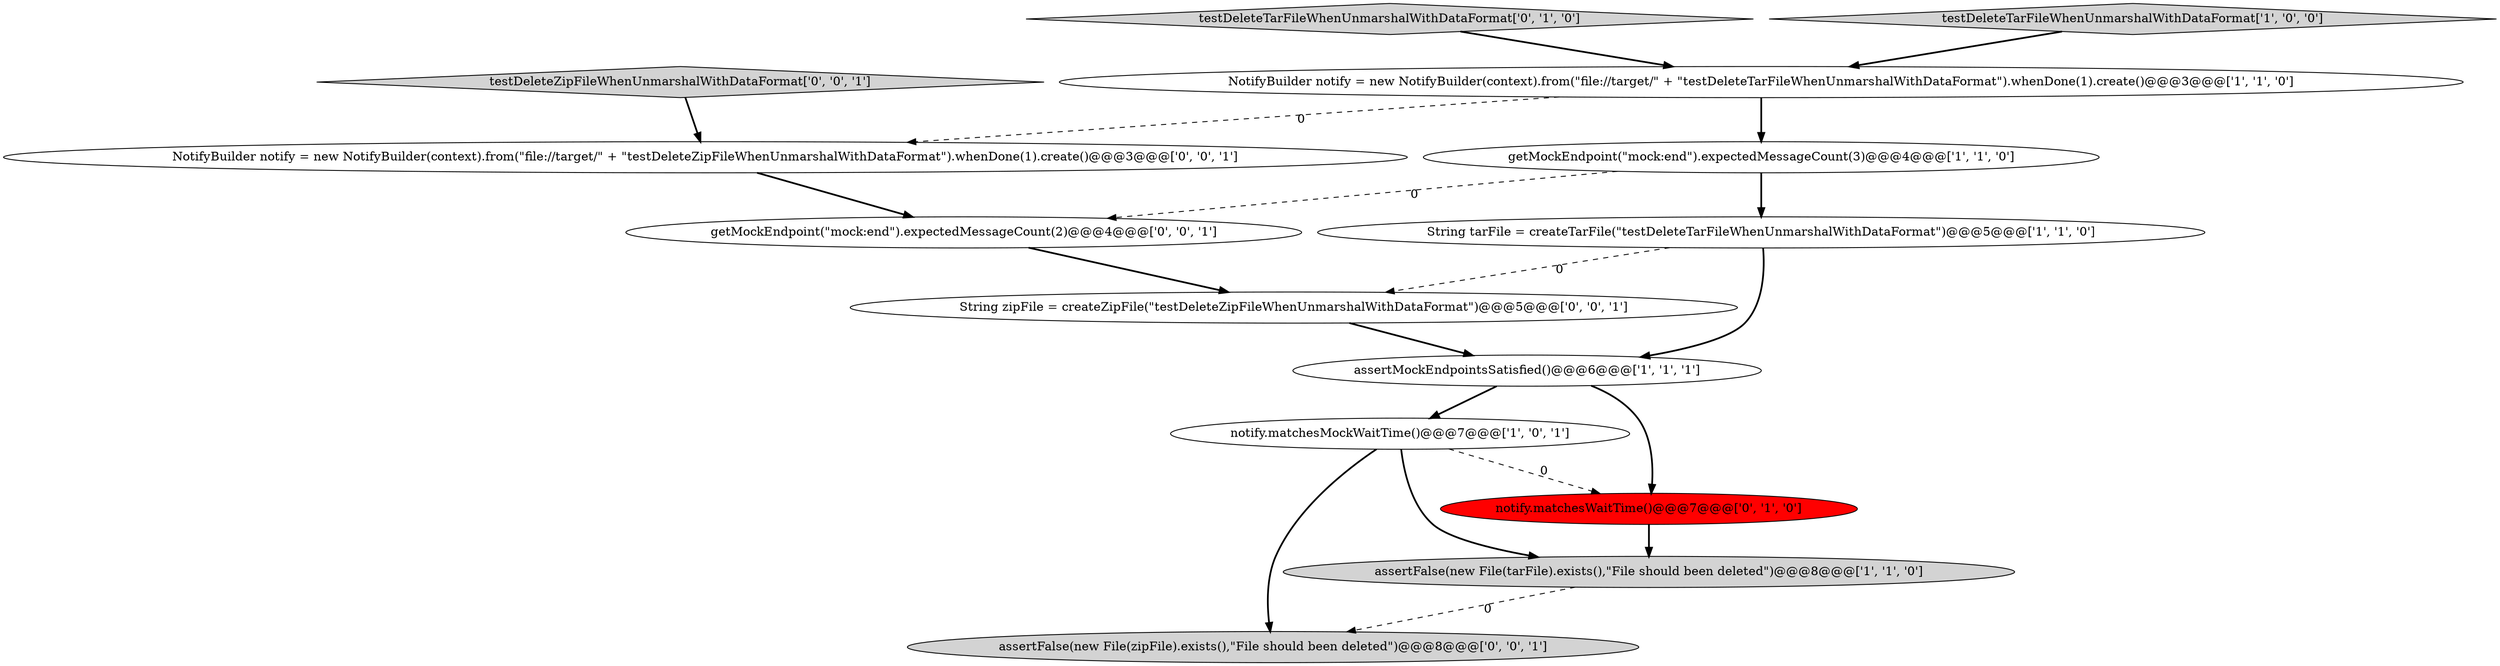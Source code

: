 digraph {
8 [style = filled, label = "testDeleteTarFileWhenUnmarshalWithDataFormat['0', '1', '0']", fillcolor = lightgray, shape = diamond image = "AAA0AAABBB2BBB"];
2 [style = filled, label = "testDeleteTarFileWhenUnmarshalWithDataFormat['1', '0', '0']", fillcolor = lightgray, shape = diamond image = "AAA0AAABBB1BBB"];
4 [style = filled, label = "assertMockEndpointsSatisfied()@@@6@@@['1', '1', '1']", fillcolor = white, shape = ellipse image = "AAA0AAABBB1BBB"];
11 [style = filled, label = "testDeleteZipFileWhenUnmarshalWithDataFormat['0', '0', '1']", fillcolor = lightgray, shape = diamond image = "AAA0AAABBB3BBB"];
9 [style = filled, label = "assertFalse(new File(zipFile).exists(),\"File should been deleted\")@@@8@@@['0', '0', '1']", fillcolor = lightgray, shape = ellipse image = "AAA0AAABBB3BBB"];
1 [style = filled, label = "notify.matchesMockWaitTime()@@@7@@@['1', '0', '1']", fillcolor = white, shape = ellipse image = "AAA0AAABBB1BBB"];
12 [style = filled, label = "String zipFile = createZipFile(\"testDeleteZipFileWhenUnmarshalWithDataFormat\")@@@5@@@['0', '0', '1']", fillcolor = white, shape = ellipse image = "AAA0AAABBB3BBB"];
0 [style = filled, label = "NotifyBuilder notify = new NotifyBuilder(context).from(\"file://target/\" + \"testDeleteTarFileWhenUnmarshalWithDataFormat\").whenDone(1).create()@@@3@@@['1', '1', '0']", fillcolor = white, shape = ellipse image = "AAA0AAABBB1BBB"];
13 [style = filled, label = "getMockEndpoint(\"mock:end\").expectedMessageCount(2)@@@4@@@['0', '0', '1']", fillcolor = white, shape = ellipse image = "AAA0AAABBB3BBB"];
10 [style = filled, label = "NotifyBuilder notify = new NotifyBuilder(context).from(\"file://target/\" + \"testDeleteZipFileWhenUnmarshalWithDataFormat\").whenDone(1).create()@@@3@@@['0', '0', '1']", fillcolor = white, shape = ellipse image = "AAA0AAABBB3BBB"];
3 [style = filled, label = "getMockEndpoint(\"mock:end\").expectedMessageCount(3)@@@4@@@['1', '1', '0']", fillcolor = white, shape = ellipse image = "AAA0AAABBB1BBB"];
7 [style = filled, label = "notify.matchesWaitTime()@@@7@@@['0', '1', '0']", fillcolor = red, shape = ellipse image = "AAA1AAABBB2BBB"];
6 [style = filled, label = "String tarFile = createTarFile(\"testDeleteTarFileWhenUnmarshalWithDataFormat\")@@@5@@@['1', '1', '0']", fillcolor = white, shape = ellipse image = "AAA0AAABBB1BBB"];
5 [style = filled, label = "assertFalse(new File(tarFile).exists(),\"File should been deleted\")@@@8@@@['1', '1', '0']", fillcolor = lightgray, shape = ellipse image = "AAA0AAABBB1BBB"];
1->5 [style = bold, label=""];
0->3 [style = bold, label=""];
8->0 [style = bold, label=""];
6->4 [style = bold, label=""];
3->6 [style = bold, label=""];
5->9 [style = dashed, label="0"];
4->1 [style = bold, label=""];
2->0 [style = bold, label=""];
7->5 [style = bold, label=""];
13->12 [style = bold, label=""];
1->7 [style = dashed, label="0"];
0->10 [style = dashed, label="0"];
10->13 [style = bold, label=""];
12->4 [style = bold, label=""];
3->13 [style = dashed, label="0"];
11->10 [style = bold, label=""];
4->7 [style = bold, label=""];
1->9 [style = bold, label=""];
6->12 [style = dashed, label="0"];
}
